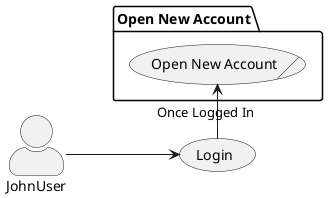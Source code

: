 @startuml OPEN_NEW_ACCOUNT_USECASE
left to right direction
skinparam actorStyle awesome

actor JohnUser as user

usecase (Login) as login
package "Open New Account" {
    usecase (Open New Account)/ as open_new_account
}
user --> login
login -> open_new_account: Once Logged In
@enduml